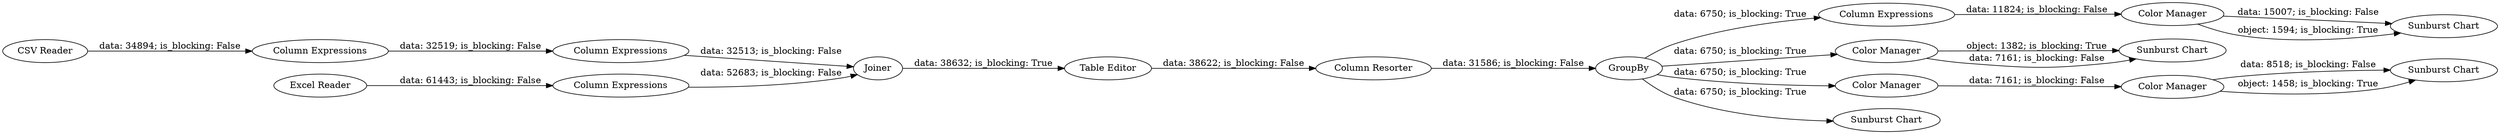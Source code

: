 digraph {
	"2433565868908255510_34" [label="Column Expressions"]
	"2433565868908255510_11" [label="Column Expressions"]
	"2433565868908255510_12" [label="Excel Reader"]
	"2433565868908255510_31" [label="Color Manager"]
	"2433565868908255510_13" [label=Joiner]
	"2433565868908255510_33" [label="Color Manager"]
	"2433565868908255510_14" [label="Column Expressions"]
	"2433565868908255510_17" [label="Column Resorter"]
	"2433565868908255510_1" [label="CSV Reader"]
	"2433565868908255510_28" [label="Color Manager"]
	"2433565868908255510_16" [label=GroupBy]
	"2433565868908255510_30" [label="Color Manager"]
	"2433565868908255510_27" [label="Sunburst Chart"]
	"2433565868908255510_29" [label="Sunburst Chart"]
	"2433565868908255510_32" [label="Sunburst Chart"]
	"2433565868908255510_9" [label="Column Expressions"]
	"2433565868908255510_26" [label="Sunburst Chart"]
	"2433565868908255510_15" [label="Table Editor"]
	"2433565868908255510_31" -> "2433565868908255510_29" [label="data: 8518; is_blocking: False"]
	"2433565868908255510_17" -> "2433565868908255510_16" [label="data: 31586; is_blocking: False"]
	"2433565868908255510_16" -> "2433565868908255510_30" [label="data: 6750; is_blocking: True"]
	"2433565868908255510_28" -> "2433565868908255510_27" [label="object: 1382; is_blocking: True"]
	"2433565868908255510_12" -> "2433565868908255510_14" [label="data: 61443; is_blocking: False"]
	"2433565868908255510_13" -> "2433565868908255510_15" [label="data: 38632; is_blocking: True"]
	"2433565868908255510_28" -> "2433565868908255510_27" [label="data: 7161; is_blocking: False"]
	"2433565868908255510_33" -> "2433565868908255510_32" [label="data: 15007; is_blocking: False"]
	"2433565868908255510_1" -> "2433565868908255510_9" [label="data: 34894; is_blocking: False"]
	"2433565868908255510_15" -> "2433565868908255510_17" [label="data: 38622; is_blocking: False"]
	"2433565868908255510_11" -> "2433565868908255510_13" [label="data: 32513; is_blocking: False"]
	"2433565868908255510_30" -> "2433565868908255510_31" [label="data: 7161; is_blocking: False"]
	"2433565868908255510_9" -> "2433565868908255510_11" [label="data: 32519; is_blocking: False"]
	"2433565868908255510_14" -> "2433565868908255510_13" [label="data: 52683; is_blocking: False"]
	"2433565868908255510_31" -> "2433565868908255510_29" [label="object: 1458; is_blocking: True"]
	"2433565868908255510_16" -> "2433565868908255510_26" [label="data: 6750; is_blocking: True"]
	"2433565868908255510_33" -> "2433565868908255510_32" [label="object: 1594; is_blocking: True"]
	"2433565868908255510_16" -> "2433565868908255510_28" [label="data: 6750; is_blocking: True"]
	"2433565868908255510_34" -> "2433565868908255510_33" [label="data: 11824; is_blocking: False"]
	"2433565868908255510_16" -> "2433565868908255510_34" [label="data: 6750; is_blocking: True"]
	rankdir=LR
}

